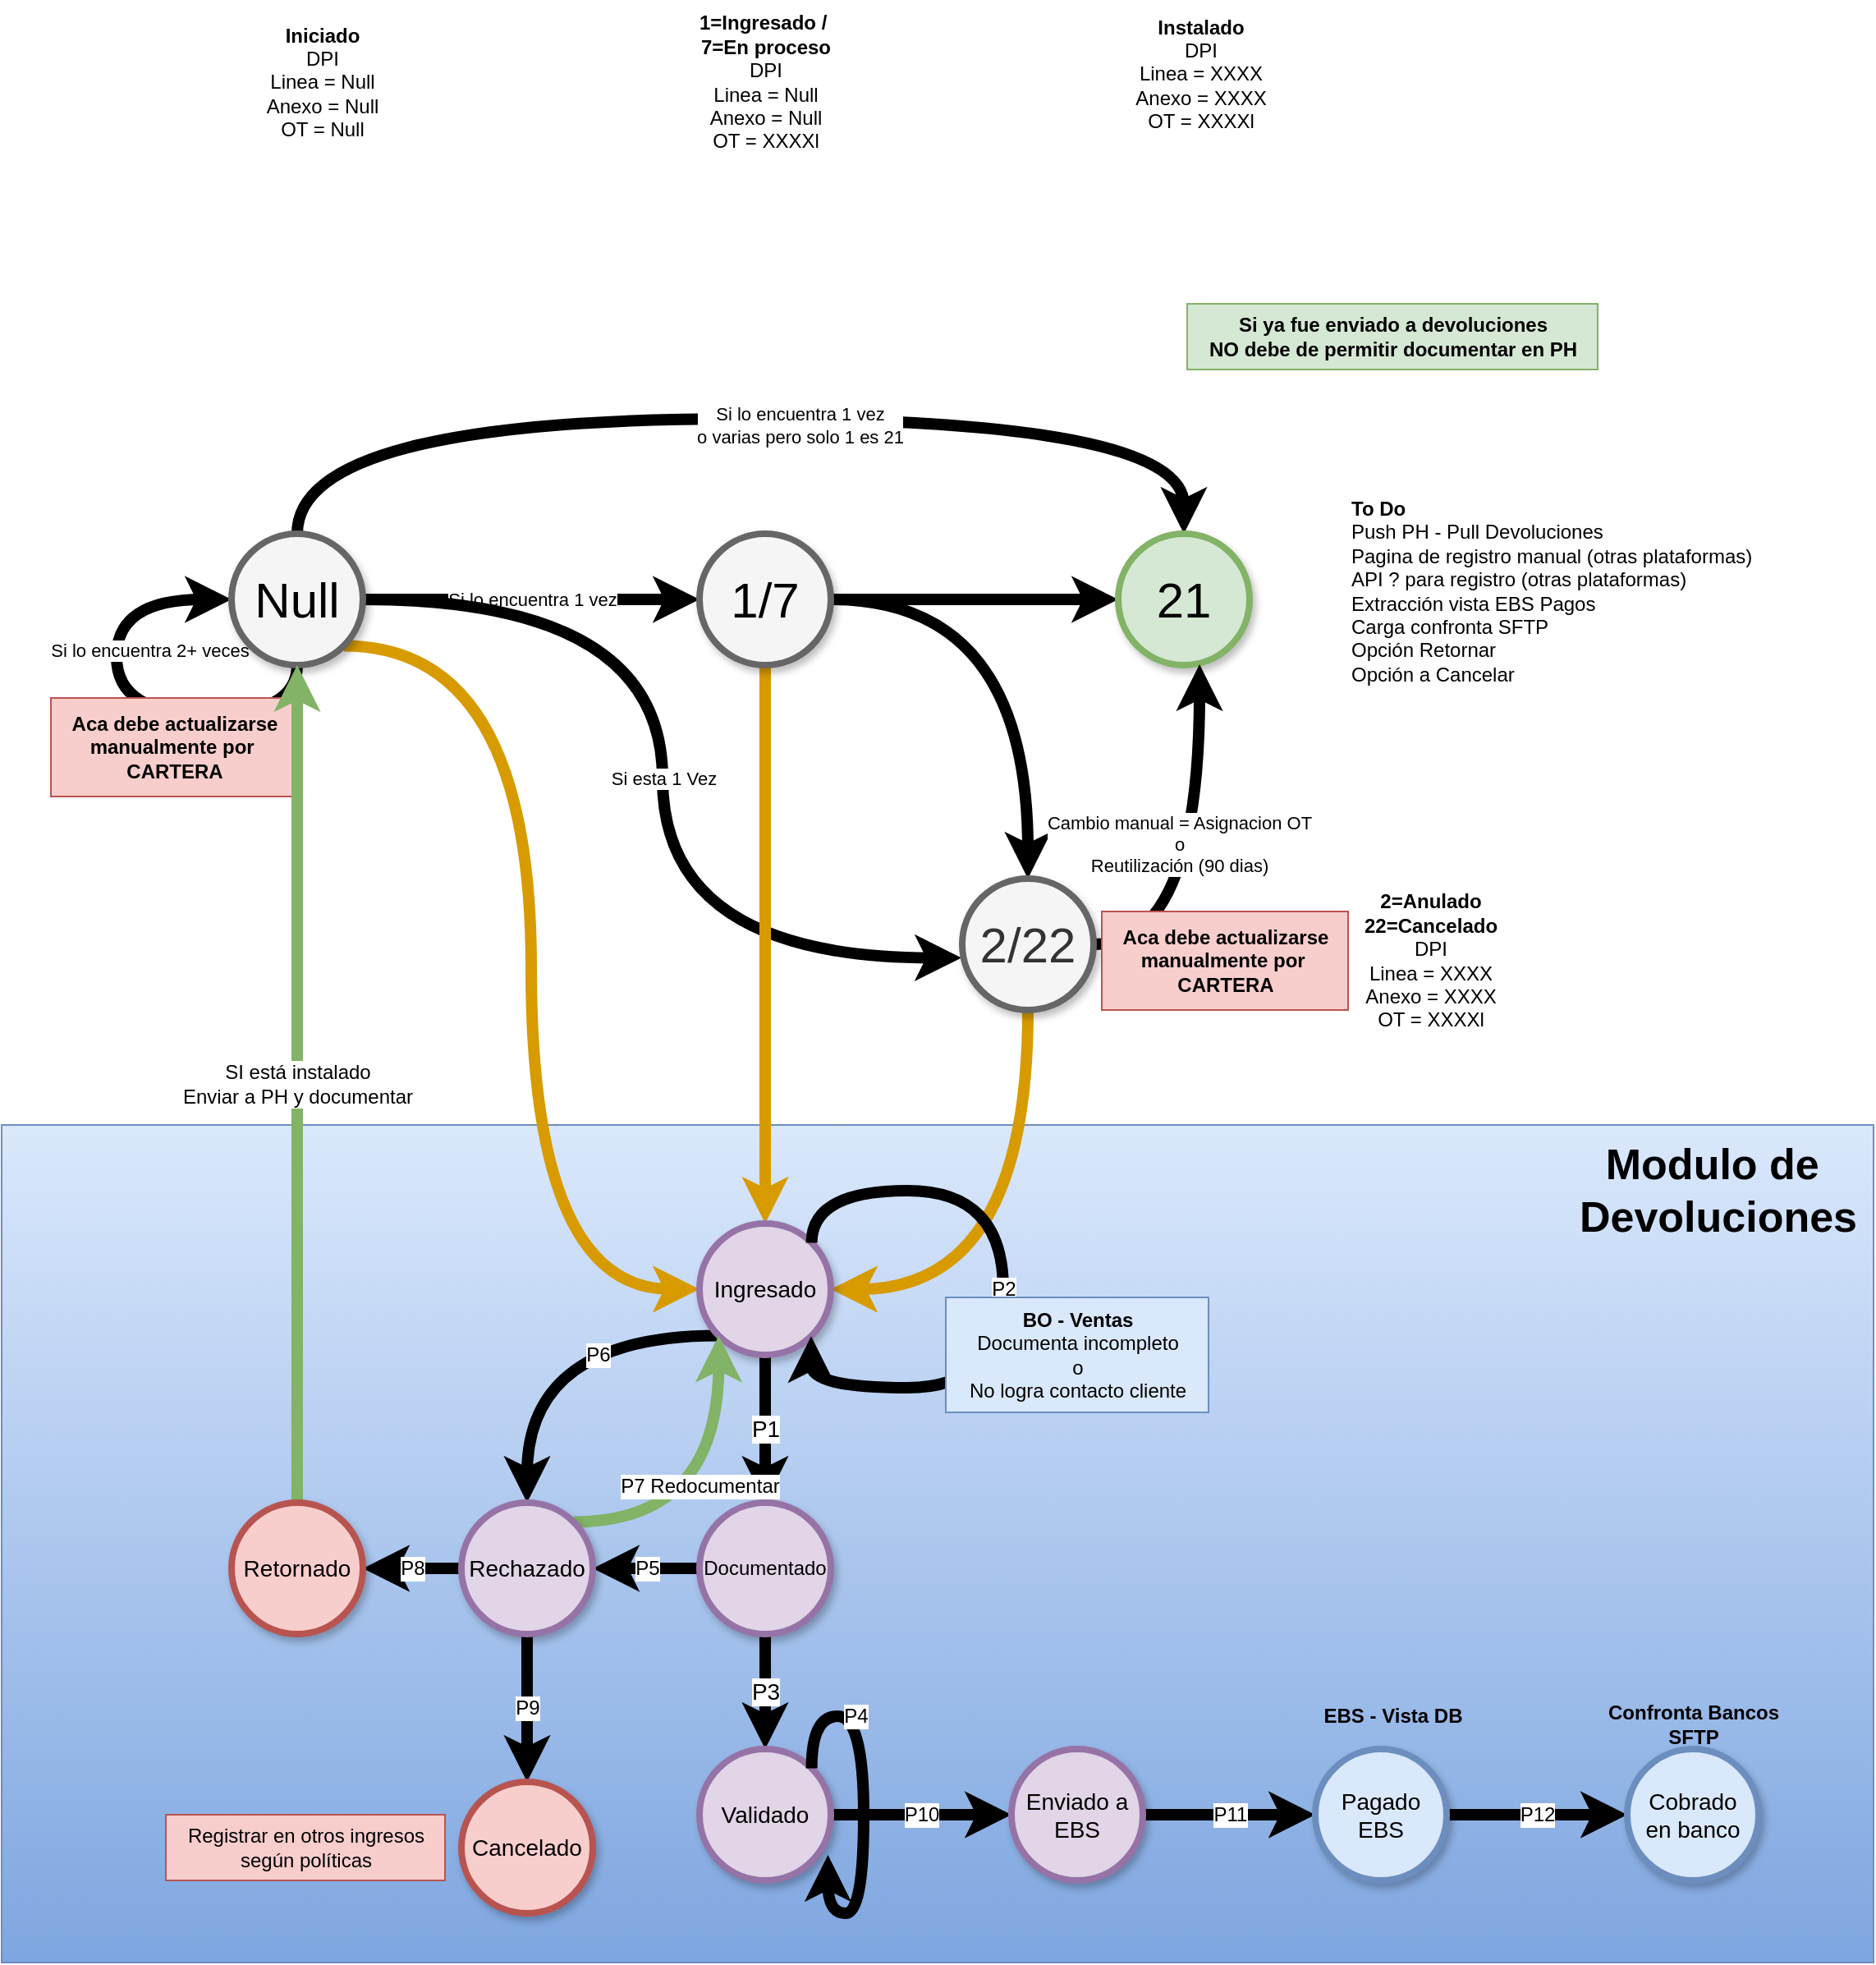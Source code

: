 <mxfile version="21.2.2" type="github" pages="2">
  <diagram name="WebAPP" id="ff44883e-f642-bcb2-894b-16b3d25a3f0b">
    <mxGraphModel dx="1480" dy="576" grid="1" gridSize="10" guides="1" tooltips="1" connect="1" arrows="1" fold="1" page="1" pageScale="1.5" pageWidth="1169" pageHeight="826" background="none" math="0" shadow="0">
      <root>
        <mxCell id="0" style=";html=1;" />
        <mxCell id="1" style=";html=1;" parent="0" />
        <mxCell id="mzNKhOPq8eZhNtrfXJca-65" value="" style="rounded=0;whiteSpace=wrap;html=1;fontSize=12;fillColor=#dae8fc;strokeColor=#6c8ebf;gradientColor=#7ea6e0;" parent="1" vertex="1">
          <mxGeometry x="30" y="750" width="1140" height="510" as="geometry" />
        </mxCell>
        <mxCell id="mzNKhOPq8eZhNtrfXJca-2" value="Si lo encuentra 1 vez" style="edgeStyle=orthogonalEdgeStyle;rounded=0;orthogonalLoop=1;jettySize=auto;html=1;strokeWidth=7;elbow=vertical;curved=1;" parent="1" source="f0bcc99304e6f5a-1" target="mzNKhOPq8eZhNtrfXJca-1" edge="1">
          <mxGeometry relative="1" as="geometry" />
        </mxCell>
        <mxCell id="mzNKhOPq8eZhNtrfXJca-8" value="Si lo encuentra 2+ veces" style="edgeStyle=orthogonalEdgeStyle;curved=1;rounded=0;orthogonalLoop=1;jettySize=auto;html=1;strokeWidth=7;elbow=vertical;entryX=0;entryY=0.5;entryDx=0;entryDy=0;exitX=0.5;exitY=1;exitDx=0;exitDy=0;" parent="1" source="f0bcc99304e6f5a-1" target="f0bcc99304e6f5a-1" edge="1">
          <mxGeometry x="0.28" y="-20" relative="1" as="geometry">
            <Array as="points">
              <mxPoint x="210" y="500" />
              <mxPoint x="100" y="500" />
              <mxPoint x="100" y="430" />
            </Array>
            <mxPoint as="offset" />
          </mxGeometry>
        </mxCell>
        <mxCell id="mzNKhOPq8eZhNtrfXJca-17" style="edgeStyle=orthogonalEdgeStyle;curved=1;rounded=0;orthogonalLoop=1;jettySize=auto;html=1;entryX=0.5;entryY=0;entryDx=0;entryDy=0;strokeWidth=7;elbow=vertical;" parent="1" source="f0bcc99304e6f5a-1" target="mzNKhOPq8eZhNtrfXJca-3" edge="1">
          <mxGeometry relative="1" as="geometry">
            <Array as="points">
              <mxPoint x="210" y="320" />
              <mxPoint x="750" y="320" />
            </Array>
          </mxGeometry>
        </mxCell>
        <mxCell id="mzNKhOPq8eZhNtrfXJca-18" value="Si lo encuentra 1 vez&lt;br&gt;o varias pero solo 1 es 21" style="edgeLabel;html=1;align=center;verticalAlign=middle;resizable=0;points=[];" parent="mzNKhOPq8eZhNtrfXJca-17" vertex="1" connectable="0">
          <mxGeometry x="0.109" y="-4" relative="1" as="geometry">
            <mxPoint x="-1" as="offset" />
          </mxGeometry>
        </mxCell>
        <mxCell id="mzNKhOPq8eZhNtrfXJca-23" value="Si esta 1 Vez" style="edgeStyle=orthogonalEdgeStyle;curved=1;rounded=0;orthogonalLoop=1;jettySize=auto;html=1;entryX=-0.006;entryY=0.603;entryDx=0;entryDy=0;entryPerimeter=0;strokeWidth=7;elbow=vertical;" parent="1" source="f0bcc99304e6f5a-1" target="mzNKhOPq8eZhNtrfXJca-21" edge="1">
          <mxGeometry relative="1" as="geometry" />
        </mxCell>
        <mxCell id="mzNKhOPq8eZhNtrfXJca-30" style="edgeStyle=orthogonalEdgeStyle;curved=1;rounded=0;orthogonalLoop=1;jettySize=auto;html=1;entryX=0;entryY=0.5;entryDx=0;entryDy=0;strokeWidth=7;elbow=vertical;exitX=1;exitY=1;exitDx=0;exitDy=0;fillColor=#ffe6cc;strokeColor=#d79b00;" parent="1" source="f0bcc99304e6f5a-1" target="mzNKhOPq8eZhNtrfXJca-27" edge="1">
          <mxGeometry relative="1" as="geometry" />
        </mxCell>
        <mxCell id="f0bcc99304e6f5a-1" value="Null" style="ellipse;whiteSpace=wrap;html=1;rounded=0;shadow=1;strokeColor=#666666;strokeWidth=4;fontSize=30;align=center;fillColor=#f5f5f5;" parent="1" vertex="1">
          <mxGeometry x="170" y="390" width="80" height="80" as="geometry" />
        </mxCell>
        <mxCell id="mzNKhOPq8eZhNtrfXJca-4" value="" style="edgeStyle=orthogonalEdgeStyle;curved=1;rounded=0;orthogonalLoop=1;jettySize=auto;html=1;strokeWidth=7;elbow=vertical;" parent="1" source="mzNKhOPq8eZhNtrfXJca-1" target="mzNKhOPq8eZhNtrfXJca-3" edge="1">
          <mxGeometry relative="1" as="geometry" />
        </mxCell>
        <mxCell id="mzNKhOPq8eZhNtrfXJca-22" value="" style="edgeStyle=orthogonalEdgeStyle;curved=1;rounded=0;orthogonalLoop=1;jettySize=auto;html=1;strokeWidth=7;elbow=vertical;" parent="1" source="mzNKhOPq8eZhNtrfXJca-1" target="mzNKhOPq8eZhNtrfXJca-21" edge="1">
          <mxGeometry relative="1" as="geometry" />
        </mxCell>
        <mxCell id="mzNKhOPq8eZhNtrfXJca-33" style="edgeStyle=orthogonalEdgeStyle;curved=1;rounded=0;orthogonalLoop=1;jettySize=auto;html=1;fontSize=14;strokeWidth=7;elbow=vertical;fillColor=#ffe6cc;strokeColor=#d79b00;" parent="1" source="mzNKhOPq8eZhNtrfXJca-1" target="mzNKhOPq8eZhNtrfXJca-27" edge="1">
          <mxGeometry relative="1" as="geometry" />
        </mxCell>
        <mxCell id="mzNKhOPq8eZhNtrfXJca-1" value="1/7" style="ellipse;whiteSpace=wrap;html=1;rounded=0;shadow=1;strokeColor=#666666;strokeWidth=4;fontSize=30;align=center;fillColor=#f5f5f5;" parent="1" vertex="1">
          <mxGeometry x="455" y="390" width="80" height="80" as="geometry" />
        </mxCell>
        <mxCell id="mzNKhOPq8eZhNtrfXJca-3" value="21" style="ellipse;whiteSpace=wrap;html=1;rounded=0;shadow=1;strokeColor=#82b366;strokeWidth=4;fontSize=30;align=center;fillColor=#d5e8d4;" parent="1" vertex="1">
          <mxGeometry x="710" y="390" width="80" height="80" as="geometry" />
        </mxCell>
        <mxCell id="mzNKhOPq8eZhNtrfXJca-5" value="&lt;b&gt;Iniciado&lt;br&gt;&lt;/b&gt;DPI&lt;br&gt;Linea = Null&lt;br&gt;Anexo = Null&lt;br&gt;OT = Null" style="text;html=1;align=center;verticalAlign=middle;resizable=0;points=[];autosize=1;strokeColor=none;fillColor=none;" parent="1" vertex="1">
          <mxGeometry x="180" y="70" width="90" height="90" as="geometry" />
        </mxCell>
        <mxCell id="mzNKhOPq8eZhNtrfXJca-6" value="&lt;b&gt;Instalado&lt;br&gt;&lt;/b&gt;DPI&lt;br&gt;Linea = XXXX&lt;br&gt;Anexo = XXXX&lt;br&gt;OT = XXXXl" style="text;html=1;align=center;verticalAlign=middle;resizable=0;points=[];autosize=1;strokeColor=none;fillColor=none;" parent="1" vertex="1">
          <mxGeometry x="710" y="65" width="100" height="90" as="geometry" />
        </mxCell>
        <mxCell id="mzNKhOPq8eZhNtrfXJca-11" value="&lt;b&gt;Aca debe actualizarse &lt;br&gt;manualmente por&amp;nbsp;&lt;br&gt;CARTERA&lt;br&gt;&lt;/b&gt;" style="text;html=1;align=center;verticalAlign=middle;resizable=0;points=[];autosize=1;strokeColor=#b85450;fillColor=#f8cecc;" parent="1" vertex="1">
          <mxGeometry x="60" y="490" width="150" height="60" as="geometry" />
        </mxCell>
        <mxCell id="mzNKhOPq8eZhNtrfXJca-15" value="&lt;b&gt;1=Ingresado /&amp;nbsp;&lt;br&gt;7=En proceso&lt;br&gt;&lt;/b&gt;DPI&lt;br&gt;Linea = Null&lt;br&gt;Anexo = Null&lt;br&gt;OT = XXXXl" style="text;html=1;align=center;verticalAlign=middle;resizable=0;points=[];autosize=1;strokeColor=none;fillColor=none;" parent="1" vertex="1">
          <mxGeometry x="445" y="65" width="100" height="100" as="geometry" />
        </mxCell>
        <mxCell id="mzNKhOPq8eZhNtrfXJca-19" value="&lt;b&gt;2=Anulado&lt;br&gt;22=Cancelado&lt;br&gt;&lt;/b&gt;DPI&lt;br&gt;Linea = XXXX&lt;br&gt;Anexo = XXXX&lt;br&gt;OT = XXXXl" style="text;html=1;align=center;verticalAlign=middle;resizable=0;points=[];autosize=1;strokeColor=none;fillColor=none;" parent="1" vertex="1">
          <mxGeometry x="850" y="600" width="100" height="100" as="geometry" />
        </mxCell>
        <mxCell id="mzNKhOPq8eZhNtrfXJca-25" style="edgeStyle=orthogonalEdgeStyle;curved=1;rounded=0;orthogonalLoop=1;jettySize=auto;html=1;entryX=0.619;entryY=0.994;entryDx=0;entryDy=0;entryPerimeter=0;strokeWidth=7;elbow=vertical;" parent="1" source="mzNKhOPq8eZhNtrfXJca-21" target="mzNKhOPq8eZhNtrfXJca-3" edge="1">
          <mxGeometry relative="1" as="geometry" />
        </mxCell>
        <mxCell id="mzNKhOPq8eZhNtrfXJca-26" value="Cambio manual = Asignacion OT&lt;br&gt;o&lt;br&gt;Reutilización (90 dias)" style="edgeLabel;html=1;align=center;verticalAlign=middle;resizable=0;points=[];" parent="mzNKhOPq8eZhNtrfXJca-25" vertex="1" connectable="0">
          <mxGeometry x="0.074" y="13" relative="1" as="geometry">
            <mxPoint as="offset" />
          </mxGeometry>
        </mxCell>
        <mxCell id="mzNKhOPq8eZhNtrfXJca-31" style="edgeStyle=orthogonalEdgeStyle;curved=1;rounded=0;orthogonalLoop=1;jettySize=auto;html=1;entryX=1;entryY=0.5;entryDx=0;entryDy=0;strokeWidth=7;elbow=vertical;exitX=0.5;exitY=1;exitDx=0;exitDy=0;fillColor=#ffe6cc;strokeColor=#d79b00;" parent="1" source="mzNKhOPq8eZhNtrfXJca-21" target="mzNKhOPq8eZhNtrfXJca-27" edge="1">
          <mxGeometry relative="1" as="geometry" />
        </mxCell>
        <mxCell id="mzNKhOPq8eZhNtrfXJca-21" value="2/22" style="ellipse;whiteSpace=wrap;html=1;rounded=0;shadow=1;strokeColor=#666666;strokeWidth=4;fontSize=30;align=center;fillColor=#f5f5f5;fontColor=#333333;" parent="1" vertex="1">
          <mxGeometry x="615" y="600" width="80" height="80" as="geometry" />
        </mxCell>
        <mxCell id="mzNKhOPq8eZhNtrfXJca-24" value="&lt;b&gt;Aca debe actualizarse &lt;br&gt;manualmente por&amp;nbsp;&lt;br&gt;CARTERA&lt;br&gt;&lt;/b&gt;" style="text;html=1;align=center;verticalAlign=middle;resizable=0;points=[];autosize=1;strokeColor=#b85450;fillColor=#f8cecc;" parent="1" vertex="1">
          <mxGeometry x="700" y="620" width="150" height="60" as="geometry" />
        </mxCell>
        <mxCell id="mzNKhOPq8eZhNtrfXJca-36" value="P1" style="edgeStyle=orthogonalEdgeStyle;curved=1;rounded=0;orthogonalLoop=1;jettySize=auto;html=1;fontSize=14;strokeWidth=7;elbow=vertical;" parent="1" source="mzNKhOPq8eZhNtrfXJca-27" target="mzNKhOPq8eZhNtrfXJca-35" edge="1">
          <mxGeometry relative="1" as="geometry" />
        </mxCell>
        <mxCell id="mzNKhOPq8eZhNtrfXJca-45" value="P6" style="edgeStyle=orthogonalEdgeStyle;curved=1;rounded=0;orthogonalLoop=1;jettySize=auto;html=1;fontSize=12;strokeWidth=7;elbow=vertical;exitX=0;exitY=1;exitDx=0;exitDy=0;entryX=0.5;entryY=0;entryDx=0;entryDy=0;" parent="1" source="mzNKhOPq8eZhNtrfXJca-27" target="mzNKhOPq8eZhNtrfXJca-44" edge="1">
          <mxGeometry x="-0.329" y="12" relative="1" as="geometry">
            <mxPoint x="210" y="480" as="targetPoint" />
            <mxPoint as="offset" />
          </mxGeometry>
        </mxCell>
        <mxCell id="mzNKhOPq8eZhNtrfXJca-27" value="Ingresado" style="ellipse;whiteSpace=wrap;html=1;rounded=0;shadow=1;strokeColor=#9673a6;strokeWidth=4;fontSize=14;align=center;fillColor=#e1d5e7;" parent="1" vertex="1">
          <mxGeometry x="455" y="810" width="80" height="80" as="geometry" />
        </mxCell>
        <mxCell id="mzNKhOPq8eZhNtrfXJca-32" value="&lt;b&gt;EBS - Vista DB&lt;/b&gt;" style="text;html=1;align=center;verticalAlign=middle;resizable=0;points=[];autosize=1;strokeColor=none;fillColor=none;" parent="1" vertex="1">
          <mxGeometry x="822" y="1095" width="110" height="30" as="geometry" />
        </mxCell>
        <mxCell id="mzNKhOPq8eZhNtrfXJca-39" value="P3" style="edgeStyle=orthogonalEdgeStyle;curved=1;rounded=0;orthogonalLoop=1;jettySize=auto;html=1;fontSize=14;strokeWidth=7;elbow=vertical;" parent="1" source="mzNKhOPq8eZhNtrfXJca-35" target="mzNKhOPq8eZhNtrfXJca-38" edge="1">
          <mxGeometry relative="1" as="geometry" />
        </mxCell>
        <mxCell id="mzNKhOPq8eZhNtrfXJca-46" value="P5&lt;br&gt;" style="edgeStyle=orthogonalEdgeStyle;curved=1;rounded=0;orthogonalLoop=1;jettySize=auto;html=1;fontSize=12;strokeWidth=7;elbow=vertical;" parent="1" source="mzNKhOPq8eZhNtrfXJca-35" target="mzNKhOPq8eZhNtrfXJca-44" edge="1">
          <mxGeometry relative="1" as="geometry" />
        </mxCell>
        <mxCell id="mzNKhOPq8eZhNtrfXJca-35" value="Documentado" style="ellipse;whiteSpace=wrap;html=1;rounded=0;shadow=1;strokeColor=#9673a6;strokeWidth=4;fontSize=12;align=center;fillColor=#e1d5e7;" parent="1" vertex="1">
          <mxGeometry x="455" y="980" width="80" height="80" as="geometry" />
        </mxCell>
        <mxCell id="mzNKhOPq8eZhNtrfXJca-48" value="P10" style="edgeStyle=orthogonalEdgeStyle;curved=1;rounded=0;orthogonalLoop=1;jettySize=auto;html=1;fontSize=12;strokeWidth=7;elbow=vertical;" parent="1" source="mzNKhOPq8eZhNtrfXJca-38" target="mzNKhOPq8eZhNtrfXJca-47" edge="1">
          <mxGeometry relative="1" as="geometry" />
        </mxCell>
        <mxCell id="mzNKhOPq8eZhNtrfXJca-38" value="Validado" style="ellipse;whiteSpace=wrap;html=1;rounded=0;shadow=1;strokeColor=#9673a6;strokeWidth=4;fontSize=14;align=center;fillColor=#e1d5e7;" parent="1" vertex="1">
          <mxGeometry x="455" y="1130" width="80" height="80" as="geometry" />
        </mxCell>
        <mxCell id="mzNKhOPq8eZhNtrfXJca-41" value="P2" style="edgeStyle=orthogonalEdgeStyle;curved=1;rounded=0;orthogonalLoop=1;jettySize=auto;html=1;fontSize=12;strokeWidth=7;elbow=vertical;exitX=1;exitY=0;exitDx=0;exitDy=0;" parent="1" source="mzNKhOPq8eZhNtrfXJca-27" target="mzNKhOPq8eZhNtrfXJca-27" edge="1">
          <mxGeometry relative="1" as="geometry">
            <Array as="points">
              <mxPoint x="523" y="790" />
              <mxPoint x="640" y="790" />
              <mxPoint x="640" y="910" />
              <mxPoint x="523" y="910" />
            </Array>
          </mxGeometry>
        </mxCell>
        <mxCell id="mzNKhOPq8eZhNtrfXJca-42" value="&lt;b&gt;BO - Ventas&lt;/b&gt;&lt;br&gt;Documenta incompleto&lt;br&gt;o&lt;br&gt;No logra contacto cliente" style="text;html=1;align=center;verticalAlign=middle;resizable=0;points=[];autosize=1;strokeColor=#6c8ebf;fillColor=#dae8fc;" parent="1" vertex="1">
          <mxGeometry x="605" y="855" width="160" height="70" as="geometry" />
        </mxCell>
        <mxCell id="mzNKhOPq8eZhNtrfXJca-53" value="P7 Redocumentar" style="edgeStyle=orthogonalEdgeStyle;curved=1;rounded=0;orthogonalLoop=1;jettySize=auto;html=1;entryX=0;entryY=1;entryDx=0;entryDy=0;fontSize=12;strokeWidth=7;elbow=vertical;fillColor=#d5e8d4;strokeColor=#82b366;exitX=1;exitY=0;exitDx=0;exitDy=0;" parent="1" source="mzNKhOPq8eZhNtrfXJca-44" target="mzNKhOPq8eZhNtrfXJca-27" edge="1">
          <mxGeometry x="-0.242" y="22" relative="1" as="geometry">
            <mxPoint as="offset" />
          </mxGeometry>
        </mxCell>
        <mxCell id="mzNKhOPq8eZhNtrfXJca-54" value="SI está instalado&lt;br&gt;Enviar a PH y documentar" style="edgeStyle=orthogonalEdgeStyle;curved=1;rounded=0;orthogonalLoop=1;jettySize=auto;html=1;fontSize=12;strokeWidth=7;elbow=vertical;fillColor=#d5e8d4;strokeColor=#82b366;exitX=0.5;exitY=0;exitDx=0;exitDy=0;" parent="1" source="mzNKhOPq8eZhNtrfXJca-60" target="f0bcc99304e6f5a-1" edge="1">
          <mxGeometry relative="1" as="geometry">
            <mxPoint x="140" y="930" as="sourcePoint" />
          </mxGeometry>
        </mxCell>
        <mxCell id="mzNKhOPq8eZhNtrfXJca-57" value="P9" style="edgeStyle=orthogonalEdgeStyle;curved=1;rounded=0;orthogonalLoop=1;jettySize=auto;html=1;fontSize=12;strokeWidth=7;elbow=vertical;" parent="1" source="mzNKhOPq8eZhNtrfXJca-44" target="mzNKhOPq8eZhNtrfXJca-56" edge="1">
          <mxGeometry relative="1" as="geometry" />
        </mxCell>
        <mxCell id="mzNKhOPq8eZhNtrfXJca-61" value="P8" style="edgeStyle=orthogonalEdgeStyle;curved=1;rounded=0;orthogonalLoop=1;jettySize=auto;html=1;fontSize=12;strokeWidth=7;elbow=vertical;" parent="1" source="mzNKhOPq8eZhNtrfXJca-44" target="mzNKhOPq8eZhNtrfXJca-60" edge="1">
          <mxGeometry relative="1" as="geometry" />
        </mxCell>
        <mxCell id="mzNKhOPq8eZhNtrfXJca-44" value="Rechazado" style="ellipse;whiteSpace=wrap;html=1;rounded=0;shadow=1;strokeColor=#9673a6;strokeWidth=4;fontSize=14;align=center;fillColor=#e1d5e7;" parent="1" vertex="1">
          <mxGeometry x="310" y="980" width="80" height="80" as="geometry" />
        </mxCell>
        <mxCell id="mzNKhOPq8eZhNtrfXJca-50" value="P11" style="edgeStyle=orthogonalEdgeStyle;curved=1;rounded=0;orthogonalLoop=1;jettySize=auto;html=1;fontSize=12;strokeWidth=7;elbow=vertical;" parent="1" source="mzNKhOPq8eZhNtrfXJca-47" target="mzNKhOPq8eZhNtrfXJca-49" edge="1">
          <mxGeometry relative="1" as="geometry" />
        </mxCell>
        <mxCell id="mzNKhOPq8eZhNtrfXJca-47" value="Enviado a&lt;br&gt;EBS" style="ellipse;whiteSpace=wrap;html=1;rounded=0;shadow=1;strokeColor=#9673a6;strokeWidth=4;fontSize=14;align=center;fillColor=#e1d5e7;" parent="1" vertex="1">
          <mxGeometry x="645" y="1130" width="80" height="80" as="geometry" />
        </mxCell>
        <mxCell id="mzNKhOPq8eZhNtrfXJca-52" value="P12" style="edgeStyle=orthogonalEdgeStyle;curved=1;rounded=0;orthogonalLoop=1;jettySize=auto;html=1;fontSize=12;strokeWidth=7;elbow=vertical;" parent="1" source="mzNKhOPq8eZhNtrfXJca-49" target="mzNKhOPq8eZhNtrfXJca-51" edge="1">
          <mxGeometry relative="1" as="geometry" />
        </mxCell>
        <mxCell id="mzNKhOPq8eZhNtrfXJca-49" value="Pagado&lt;br&gt;EBS" style="ellipse;whiteSpace=wrap;html=1;rounded=0;shadow=1;strokeColor=#6c8ebf;strokeWidth=4;fontSize=14;align=center;fillColor=#dae8fc;" parent="1" vertex="1">
          <mxGeometry x="830" y="1130" width="80" height="80" as="geometry" />
        </mxCell>
        <mxCell id="mzNKhOPq8eZhNtrfXJca-51" value="Cobrado&lt;br&gt;en banco" style="ellipse;whiteSpace=wrap;html=1;rounded=0;shadow=1;strokeColor=#6c8ebf;strokeWidth=4;fontSize=14;align=center;fillColor=#dae8fc;" parent="1" vertex="1">
          <mxGeometry x="1020" y="1130" width="80" height="80" as="geometry" />
        </mxCell>
        <mxCell id="mzNKhOPq8eZhNtrfXJca-55" value="&lt;b&gt;Si ya fue enviado a devoluciones&lt;br&gt;NO debe de permitir documentar en PH&lt;br&gt;&lt;/b&gt;" style="text;html=1;align=center;verticalAlign=middle;resizable=0;points=[];autosize=1;strokeColor=#82b366;fillColor=#d5e8d4;" parent="1" vertex="1">
          <mxGeometry x="752" y="250" width="250" height="40" as="geometry" />
        </mxCell>
        <mxCell id="mzNKhOPq8eZhNtrfXJca-56" value="Cancelado" style="ellipse;whiteSpace=wrap;html=1;rounded=0;shadow=1;strokeColor=#b85450;strokeWidth=4;fontSize=14;align=center;fillColor=#f8cecc;" parent="1" vertex="1">
          <mxGeometry x="310" y="1150" width="80" height="80" as="geometry" />
        </mxCell>
        <mxCell id="mzNKhOPq8eZhNtrfXJca-58" value="Registrar en otros ingresos&lt;br&gt;según políticas" style="text;html=1;align=center;verticalAlign=middle;resizable=0;points=[];autosize=1;strokeColor=#b85450;fillColor=#f8cecc;" parent="1" vertex="1">
          <mxGeometry x="130" y="1170" width="170" height="40" as="geometry" />
        </mxCell>
        <mxCell id="mzNKhOPq8eZhNtrfXJca-60" value="Retornado" style="ellipse;whiteSpace=wrap;html=1;rounded=0;shadow=1;strokeColor=#b85450;strokeWidth=4;fontSize=14;align=center;fillColor=#f8cecc;" parent="1" vertex="1">
          <mxGeometry x="170" y="980" width="80" height="80" as="geometry" />
        </mxCell>
        <mxCell id="mzNKhOPq8eZhNtrfXJca-63" value="P4" style="edgeStyle=orthogonalEdgeStyle;curved=1;rounded=0;orthogonalLoop=1;jettySize=auto;html=1;exitX=1;exitY=0;exitDx=0;exitDy=0;entryX=0.978;entryY=0.806;entryDx=0;entryDy=0;entryPerimeter=0;fontSize=12;strokeWidth=7;elbow=vertical;" parent="1" source="mzNKhOPq8eZhNtrfXJca-38" target="mzNKhOPq8eZhNtrfXJca-38" edge="1">
          <mxGeometry x="-0.514" relative="1" as="geometry">
            <mxPoint as="offset" />
          </mxGeometry>
        </mxCell>
        <mxCell id="mzNKhOPq8eZhNtrfXJca-64" value="&lt;b&gt;Confronta Bancos&lt;br&gt;SFTP&lt;br&gt;&lt;/b&gt;" style="text;html=1;align=center;verticalAlign=middle;resizable=0;points=[];autosize=1;strokeColor=none;fillColor=none;" parent="1" vertex="1">
          <mxGeometry x="995" y="1095" width="130" height="40" as="geometry" />
        </mxCell>
        <mxCell id="mzNKhOPq8eZhNtrfXJca-66" value="&lt;b style=&quot;font-size: 26px;&quot;&gt;Modulo de&amp;nbsp;&lt;br style=&quot;font-size: 26px;&quot;&gt;Devoluciones&lt;br style=&quot;font-size: 26px;&quot;&gt;&lt;/b&gt;" style="text;html=1;align=center;verticalAlign=middle;resizable=0;points=[];autosize=1;strokeColor=none;fillColor=none;fontSize=26;" parent="1" vertex="1">
          <mxGeometry x="980" y="750" width="190" height="80" as="geometry" />
        </mxCell>
        <mxCell id="Nd3YWGwwfsABiVmBmKkX-1" value="&lt;b&gt;To Do&lt;br&gt;&lt;/b&gt;Push PH - Pull Devoluciones&lt;br&gt;Pagina de registro manual (otras plataformas)&lt;br&gt;API ? para registro (otras plataformas)&lt;br&gt;Extracción vista EBS Pagos&lt;br&gt;Carga confronta SFTP&lt;br&gt;Opción Retornar&lt;br&gt;Opción a Cancelar" style="text;html=1;align=left;verticalAlign=middle;resizable=0;points=[];autosize=1;strokeColor=none;fillColor=none;" parent="1" vertex="1">
          <mxGeometry x="850" y="360" width="270" height="130" as="geometry" />
        </mxCell>
      </root>
    </mxGraphModel>
  </diagram>
  <diagram name="D2D" id="7GsRfICi5TfEiwfPUskk">
    <mxGraphModel dx="1346" dy="934" grid="1" gridSize="10" guides="1" tooltips="1" connect="1" arrows="1" fold="1" page="1" pageScale="1.5" pageWidth="1169" pageHeight="826" background="none" math="0" shadow="0">
      <root>
        <mxCell id="e2qXgatD526q3wwppXRh-0" style=";html=1;" />
        <mxCell id="e2qXgatD526q3wwppXRh-1" style=";html=1;" parent="e2qXgatD526q3wwppXRh-0" />
        <mxCell id="e2qXgatD526q3wwppXRh-2" value="" style="rounded=0;whiteSpace=wrap;html=1;fontSize=12;fillColor=#dae8fc;strokeColor=#6c8ebf;gradientColor=#7ea6e0;" vertex="1" parent="e2qXgatD526q3wwppXRh-1">
          <mxGeometry x="30" y="750" width="1140" height="510" as="geometry" />
        </mxCell>
        <mxCell id="e2qXgatD526q3wwppXRh-3" value="Si lo encuentra 1 vez" style="edgeStyle=orthogonalEdgeStyle;rounded=0;orthogonalLoop=1;jettySize=auto;html=1;strokeWidth=7;elbow=vertical;curved=1;" edge="1" parent="e2qXgatD526q3wwppXRh-1" source="e2qXgatD526q3wwppXRh-9" target="e2qXgatD526q3wwppXRh-13">
          <mxGeometry relative="1" as="geometry" />
        </mxCell>
        <mxCell id="e2qXgatD526q3wwppXRh-5" style="edgeStyle=orthogonalEdgeStyle;curved=1;rounded=0;orthogonalLoop=1;jettySize=auto;html=1;entryX=0.5;entryY=0;entryDx=0;entryDy=0;strokeWidth=7;elbow=vertical;" edge="1" parent="e2qXgatD526q3wwppXRh-1" source="e2qXgatD526q3wwppXRh-9" target="e2qXgatD526q3wwppXRh-14">
          <mxGeometry relative="1" as="geometry">
            <Array as="points">
              <mxPoint x="210" y="320" />
              <mxPoint x="750" y="320" />
            </Array>
          </mxGeometry>
        </mxCell>
        <mxCell id="e2qXgatD526q3wwppXRh-6" value="Si lo encuentra 1 vez&lt;br&gt;o varias pero solo 1 es 21" style="edgeLabel;html=1;align=center;verticalAlign=middle;resizable=0;points=[];" vertex="1" connectable="0" parent="e2qXgatD526q3wwppXRh-5">
          <mxGeometry x="0.109" y="-4" relative="1" as="geometry">
            <mxPoint x="-1" as="offset" />
          </mxGeometry>
        </mxCell>
        <mxCell id="e2qXgatD526q3wwppXRh-7" value="Si esta 1 Vez" style="edgeStyle=orthogonalEdgeStyle;curved=1;rounded=0;orthogonalLoop=1;jettySize=auto;html=1;entryX=-0.006;entryY=0.603;entryDx=0;entryDy=0;entryPerimeter=0;strokeWidth=7;elbow=vertical;" edge="1" parent="e2qXgatD526q3wwppXRh-1" source="e2qXgatD526q3wwppXRh-9" target="e2qXgatD526q3wwppXRh-23">
          <mxGeometry relative="1" as="geometry">
            <Array as="points">
              <mxPoint x="330" y="430" />
              <mxPoint x="330" y="648" />
            </Array>
          </mxGeometry>
        </mxCell>
        <mxCell id="e2qXgatD526q3wwppXRh-9" value="1" style="ellipse;whiteSpace=wrap;html=1;rounded=0;shadow=1;strokeColor=#666666;strokeWidth=4;fontSize=30;align=center;fillColor=#f5f5f5;" vertex="1" parent="e2qXgatD526q3wwppXRh-1">
          <mxGeometry x="170" y="390" width="80" height="80" as="geometry" />
        </mxCell>
        <mxCell id="e2qXgatD526q3wwppXRh-10" value="" style="edgeStyle=orthogonalEdgeStyle;curved=1;rounded=0;orthogonalLoop=1;jettySize=auto;html=1;strokeWidth=7;elbow=vertical;" edge="1" parent="e2qXgatD526q3wwppXRh-1" source="e2qXgatD526q3wwppXRh-13" target="e2qXgatD526q3wwppXRh-14">
          <mxGeometry relative="1" as="geometry" />
        </mxCell>
        <mxCell id="e2qXgatD526q3wwppXRh-11" value="" style="edgeStyle=orthogonalEdgeStyle;curved=1;rounded=0;orthogonalLoop=1;jettySize=auto;html=1;strokeWidth=7;elbow=vertical;" edge="1" parent="e2qXgatD526q3wwppXRh-1" source="e2qXgatD526q3wwppXRh-13" target="e2qXgatD526q3wwppXRh-23">
          <mxGeometry relative="1" as="geometry" />
        </mxCell>
        <mxCell id="e2qXgatD526q3wwppXRh-13" value="7" style="ellipse;whiteSpace=wrap;html=1;rounded=0;shadow=1;strokeColor=#666666;strokeWidth=4;fontSize=30;align=center;fillColor=#f5f5f5;" vertex="1" parent="e2qXgatD526q3wwppXRh-1">
          <mxGeometry x="455" y="390" width="80" height="80" as="geometry" />
        </mxCell>
        <mxCell id="e2qXgatD526q3wwppXRh-14" value="21" style="ellipse;whiteSpace=wrap;html=1;rounded=0;shadow=1;strokeColor=#82b366;strokeWidth=4;fontSize=30;align=center;fillColor=#d5e8d4;" vertex="1" parent="e2qXgatD526q3wwppXRh-1">
          <mxGeometry x="710" y="390" width="80" height="80" as="geometry" />
        </mxCell>
        <mxCell id="e2qXgatD526q3wwppXRh-15" value="&lt;b&gt;Iniciado&lt;br&gt;&lt;/b&gt;DPI&lt;br&gt;Linea = Null&lt;br&gt;Anexo = Null&lt;br&gt;OT = Null" style="text;html=1;align=center;verticalAlign=middle;resizable=0;points=[];autosize=1;strokeColor=none;fillColor=none;" vertex="1" parent="e2qXgatD526q3wwppXRh-1">
          <mxGeometry x="180" y="70" width="90" height="90" as="geometry" />
        </mxCell>
        <mxCell id="e2qXgatD526q3wwppXRh-16" value="&lt;b&gt;Instalado&lt;br&gt;&lt;/b&gt;DPI&lt;br&gt;Linea = XXXX&lt;br&gt;Anexo = XXXX&lt;br&gt;OT = XXXXl" style="text;html=1;align=center;verticalAlign=middle;resizable=0;points=[];autosize=1;strokeColor=none;fillColor=none;" vertex="1" parent="e2qXgatD526q3wwppXRh-1">
          <mxGeometry x="710" y="65" width="100" height="90" as="geometry" />
        </mxCell>
        <mxCell id="e2qXgatD526q3wwppXRh-18" value="&lt;b&gt;1=Ingresado /&amp;nbsp;&lt;br&gt;7=En proceso&lt;br&gt;&lt;/b&gt;DPI&lt;br&gt;Linea = Null&lt;br&gt;Anexo = Null&lt;br&gt;OT = XXXXl" style="text;html=1;align=center;verticalAlign=middle;resizable=0;points=[];autosize=1;strokeColor=none;fillColor=none;" vertex="1" parent="e2qXgatD526q3wwppXRh-1">
          <mxGeometry x="445" y="65" width="100" height="100" as="geometry" />
        </mxCell>
        <mxCell id="e2qXgatD526q3wwppXRh-19" value="&lt;b&gt;2=Anulado&lt;br&gt;22=Cancelado&lt;br&gt;&lt;/b&gt;DPI&lt;br&gt;Linea = XXXX&lt;br&gt;Anexo = XXXX&lt;br&gt;OT = XXXXl" style="text;html=1;align=center;verticalAlign=middle;resizable=0;points=[];autosize=1;strokeColor=none;fillColor=none;" vertex="1" parent="e2qXgatD526q3wwppXRh-1">
          <mxGeometry x="710" y="590" width="100" height="100" as="geometry" />
        </mxCell>
        <mxCell id="e2qXgatD526q3wwppXRh-22" style="edgeStyle=orthogonalEdgeStyle;curved=1;rounded=0;orthogonalLoop=1;jettySize=auto;html=1;entryX=1;entryY=0.5;entryDx=0;entryDy=0;strokeWidth=7;elbow=vertical;exitX=0.5;exitY=1;exitDx=0;exitDy=0;fillColor=#ffe6cc;strokeColor=#d79b00;" edge="1" parent="e2qXgatD526q3wwppXRh-1" source="e2qXgatD526q3wwppXRh-23" target="e2qXgatD526q3wwppXRh-27">
          <mxGeometry relative="1" as="geometry" />
        </mxCell>
        <mxCell id="e2qXgatD526q3wwppXRh-23" value="2/22" style="ellipse;whiteSpace=wrap;html=1;rounded=0;shadow=1;strokeColor=#666666;strokeWidth=4;fontSize=30;align=center;fillColor=#f5f5f5;fontColor=#333333;" vertex="1" parent="e2qXgatD526q3wwppXRh-1">
          <mxGeometry x="615" y="600" width="80" height="80" as="geometry" />
        </mxCell>
        <mxCell id="e2qXgatD526q3wwppXRh-25" value="" style="edgeStyle=orthogonalEdgeStyle;curved=1;rounded=0;orthogonalLoop=1;jettySize=auto;html=1;fontSize=14;strokeWidth=7;elbow=vertical;" edge="1" parent="e2qXgatD526q3wwppXRh-1" source="e2qXgatD526q3wwppXRh-27" target="e2qXgatD526q3wwppXRh-31">
          <mxGeometry relative="1" as="geometry" />
        </mxCell>
        <mxCell id="e2qXgatD526q3wwppXRh-26" value="Rechazo por instalado" style="edgeStyle=orthogonalEdgeStyle;curved=1;rounded=0;orthogonalLoop=1;jettySize=auto;html=1;fontSize=12;strokeWidth=7;elbow=vertical;exitX=0;exitY=1;exitDx=0;exitDy=0;entryX=0.5;entryY=0;entryDx=0;entryDy=0;" edge="1" parent="e2qXgatD526q3wwppXRh-1" source="e2qXgatD526q3wwppXRh-27" target="e2qXgatD526q3wwppXRh-40">
          <mxGeometry x="-0.329" y="12" relative="1" as="geometry">
            <mxPoint x="210" y="480" as="targetPoint" />
            <mxPoint as="offset" />
          </mxGeometry>
        </mxCell>
        <mxCell id="e2qXgatD526q3wwppXRh-27" value="Ingresado" style="ellipse;whiteSpace=wrap;html=1;rounded=0;shadow=1;strokeColor=#9673a6;strokeWidth=4;fontSize=14;align=center;fillColor=#e1d5e7;" vertex="1" parent="e2qXgatD526q3wwppXRh-1">
          <mxGeometry x="455" y="810" width="80" height="80" as="geometry" />
        </mxCell>
        <mxCell id="e2qXgatD526q3wwppXRh-28" value="&lt;b&gt;EBS - Vista DB&lt;/b&gt;" style="text;html=1;align=center;verticalAlign=middle;resizable=0;points=[];autosize=1;strokeColor=none;fillColor=none;" vertex="1" parent="e2qXgatD526q3wwppXRh-1">
          <mxGeometry x="822" y="1095" width="110" height="30" as="geometry" />
        </mxCell>
        <mxCell id="e2qXgatD526q3wwppXRh-29" value="" style="edgeStyle=orthogonalEdgeStyle;curved=1;rounded=0;orthogonalLoop=1;jettySize=auto;html=1;fontSize=14;strokeWidth=7;elbow=vertical;" edge="1" parent="e2qXgatD526q3wwppXRh-1" source="e2qXgatD526q3wwppXRh-31" target="e2qXgatD526q3wwppXRh-33">
          <mxGeometry relative="1" as="geometry" />
        </mxCell>
        <mxCell id="e2qXgatD526q3wwppXRh-30" style="edgeStyle=orthogonalEdgeStyle;curved=1;rounded=0;orthogonalLoop=1;jettySize=auto;html=1;fontSize=12;strokeWidth=7;elbow=vertical;" edge="1" parent="e2qXgatD526q3wwppXRh-1" source="e2qXgatD526q3wwppXRh-31" target="e2qXgatD526q3wwppXRh-40">
          <mxGeometry relative="1" as="geometry" />
        </mxCell>
        <mxCell id="e2qXgatD526q3wwppXRh-31" value="Documentado" style="ellipse;whiteSpace=wrap;html=1;rounded=0;shadow=1;strokeColor=#9673a6;strokeWidth=4;fontSize=12;align=center;fillColor=#e1d5e7;" vertex="1" parent="e2qXgatD526q3wwppXRh-1">
          <mxGeometry x="455" y="980" width="80" height="80" as="geometry" />
        </mxCell>
        <mxCell id="e2qXgatD526q3wwppXRh-32" value="" style="edgeStyle=orthogonalEdgeStyle;curved=1;rounded=0;orthogonalLoop=1;jettySize=auto;html=1;fontSize=12;strokeWidth=7;elbow=vertical;" edge="1" parent="e2qXgatD526q3wwppXRh-1" source="e2qXgatD526q3wwppXRh-33" target="e2qXgatD526q3wwppXRh-42">
          <mxGeometry relative="1" as="geometry" />
        </mxCell>
        <mxCell id="e2qXgatD526q3wwppXRh-33" value="Validado" style="ellipse;whiteSpace=wrap;html=1;rounded=0;shadow=1;strokeColor=#9673a6;strokeWidth=4;fontSize=14;align=center;fillColor=#e1d5e7;" vertex="1" parent="e2qXgatD526q3wwppXRh-1">
          <mxGeometry x="455" y="1130" width="80" height="80" as="geometry" />
        </mxCell>
        <mxCell id="e2qXgatD526q3wwppXRh-34" style="edgeStyle=orthogonalEdgeStyle;curved=1;rounded=0;orthogonalLoop=1;jettySize=auto;html=1;fontSize=12;strokeWidth=7;elbow=vertical;exitX=1;exitY=0;exitDx=0;exitDy=0;" edge="1" parent="e2qXgatD526q3wwppXRh-1" source="e2qXgatD526q3wwppXRh-27" target="e2qXgatD526q3wwppXRh-27">
          <mxGeometry relative="1" as="geometry">
            <Array as="points">
              <mxPoint x="523" y="790" />
              <mxPoint x="640" y="790" />
              <mxPoint x="640" y="910" />
              <mxPoint x="523" y="910" />
            </Array>
          </mxGeometry>
        </mxCell>
        <mxCell id="e2qXgatD526q3wwppXRh-35" value="&lt;b&gt;BO - Ventas&lt;/b&gt;&lt;br&gt;Documenta incompleto&lt;br&gt;o&lt;br&gt;No logra contacto cliente" style="text;html=1;align=center;verticalAlign=middle;resizable=0;points=[];autosize=1;strokeColor=#6c8ebf;fillColor=#dae8fc;" vertex="1" parent="e2qXgatD526q3wwppXRh-1">
          <mxGeometry x="605" y="855" width="160" height="70" as="geometry" />
        </mxCell>
        <mxCell id="e2qXgatD526q3wwppXRh-36" value="Redocumentar" style="edgeStyle=orthogonalEdgeStyle;curved=1;rounded=0;orthogonalLoop=1;jettySize=auto;html=1;entryX=0;entryY=1;entryDx=0;entryDy=0;fontSize=12;strokeWidth=7;elbow=vertical;fillColor=#d5e8d4;strokeColor=#82b366;exitX=1;exitY=0;exitDx=0;exitDy=0;" edge="1" parent="e2qXgatD526q3wwppXRh-1" source="e2qXgatD526q3wwppXRh-40" target="e2qXgatD526q3wwppXRh-27">
          <mxGeometry x="-0.242" y="22" relative="1" as="geometry">
            <mxPoint as="offset" />
          </mxGeometry>
        </mxCell>
        <mxCell id="e2qXgatD526q3wwppXRh-38" value="Cancelar" style="edgeStyle=orthogonalEdgeStyle;curved=1;rounded=0;orthogonalLoop=1;jettySize=auto;html=1;fontSize=12;strokeWidth=7;elbow=vertical;" edge="1" parent="e2qXgatD526q3wwppXRh-1" source="e2qXgatD526q3wwppXRh-40" target="e2qXgatD526q3wwppXRh-47">
          <mxGeometry relative="1" as="geometry" />
        </mxCell>
        <mxCell id="e2qXgatD526q3wwppXRh-39" value="" style="edgeStyle=orthogonalEdgeStyle;curved=1;rounded=0;orthogonalLoop=1;jettySize=auto;html=1;fontSize=12;strokeWidth=7;elbow=vertical;" edge="1" parent="e2qXgatD526q3wwppXRh-1" source="e2qXgatD526q3wwppXRh-40" target="e2qXgatD526q3wwppXRh-49">
          <mxGeometry relative="1" as="geometry" />
        </mxCell>
        <mxCell id="e2qXgatD526q3wwppXRh-40" value="Rechazado" style="ellipse;whiteSpace=wrap;html=1;rounded=0;shadow=1;strokeColor=#9673a6;strokeWidth=4;fontSize=14;align=center;fillColor=#e1d5e7;" vertex="1" parent="e2qXgatD526q3wwppXRh-1">
          <mxGeometry x="310" y="980" width="80" height="80" as="geometry" />
        </mxCell>
        <mxCell id="e2qXgatD526q3wwppXRh-41" value="" style="edgeStyle=orthogonalEdgeStyle;curved=1;rounded=0;orthogonalLoop=1;jettySize=auto;html=1;fontSize=12;strokeWidth=7;elbow=vertical;" edge="1" parent="e2qXgatD526q3wwppXRh-1" source="e2qXgatD526q3wwppXRh-42" target="e2qXgatD526q3wwppXRh-44">
          <mxGeometry relative="1" as="geometry" />
        </mxCell>
        <mxCell id="e2qXgatD526q3wwppXRh-42" value="Enviado a&lt;br&gt;EBS" style="ellipse;whiteSpace=wrap;html=1;rounded=0;shadow=1;strokeColor=#9673a6;strokeWidth=4;fontSize=14;align=center;fillColor=#e1d5e7;" vertex="1" parent="e2qXgatD526q3wwppXRh-1">
          <mxGeometry x="645" y="1130" width="80" height="80" as="geometry" />
        </mxCell>
        <mxCell id="e2qXgatD526q3wwppXRh-43" value="" style="edgeStyle=orthogonalEdgeStyle;curved=1;rounded=0;orthogonalLoop=1;jettySize=auto;html=1;fontSize=12;strokeWidth=7;elbow=vertical;" edge="1" parent="e2qXgatD526q3wwppXRh-1" source="e2qXgatD526q3wwppXRh-44" target="e2qXgatD526q3wwppXRh-45">
          <mxGeometry relative="1" as="geometry" />
        </mxCell>
        <mxCell id="e2qXgatD526q3wwppXRh-44" value="Pagado&lt;br&gt;EBS" style="ellipse;whiteSpace=wrap;html=1;rounded=0;shadow=1;strokeColor=#6c8ebf;strokeWidth=4;fontSize=14;align=center;fillColor=#dae8fc;" vertex="1" parent="e2qXgatD526q3wwppXRh-1">
          <mxGeometry x="830" y="1130" width="80" height="80" as="geometry" />
        </mxCell>
        <mxCell id="e2qXgatD526q3wwppXRh-45" value="Cobrado&lt;br&gt;en banco" style="ellipse;whiteSpace=wrap;html=1;rounded=0;shadow=1;strokeColor=#6c8ebf;strokeWidth=4;fontSize=14;align=center;fillColor=#dae8fc;" vertex="1" parent="e2qXgatD526q3wwppXRh-1">
          <mxGeometry x="1030" y="1130" width="80" height="80" as="geometry" />
        </mxCell>
        <mxCell id="e2qXgatD526q3wwppXRh-46" value="&lt;b&gt;Si ya fue enviado a devoluciones&lt;br&gt;NO debe de permitir documentar en PH&lt;br&gt;&lt;/b&gt;" style="text;html=1;align=center;verticalAlign=middle;resizable=0;points=[];autosize=1;strokeColor=#82b366;fillColor=#d5e8d4;" vertex="1" parent="e2qXgatD526q3wwppXRh-1">
          <mxGeometry x="870" y="110" width="250" height="40" as="geometry" />
        </mxCell>
        <mxCell id="e2qXgatD526q3wwppXRh-47" value="Cancelado" style="ellipse;whiteSpace=wrap;html=1;rounded=0;shadow=1;strokeColor=#b85450;strokeWidth=4;fontSize=14;align=center;fillColor=#f8cecc;" vertex="1" parent="e2qXgatD526q3wwppXRh-1">
          <mxGeometry x="310" y="1150" width="80" height="80" as="geometry" />
        </mxCell>
        <mxCell id="e2qXgatD526q3wwppXRh-48" value="Registrar en otros ingresos&lt;br&gt;según políticas" style="text;html=1;align=center;verticalAlign=middle;resizable=0;points=[];autosize=1;strokeColor=#b85450;fillColor=#f8cecc;" vertex="1" parent="e2qXgatD526q3wwppXRh-1">
          <mxGeometry x="130" y="1170" width="170" height="40" as="geometry" />
        </mxCell>
        <mxCell id="vXfHQEq4Pkx7PbZsdfd6-2" value="" style="edgeStyle=orthogonalEdgeStyle;curved=1;rounded=0;orthogonalLoop=1;jettySize=auto;html=1;fontSize=26;strokeWidth=7;elbow=vertical;" edge="1" parent="e2qXgatD526q3wwppXRh-1" source="e2qXgatD526q3wwppXRh-49" target="vXfHQEq4Pkx7PbZsdfd6-1">
          <mxGeometry relative="1" as="geometry" />
        </mxCell>
        <mxCell id="e2qXgatD526q3wwppXRh-49" value="Retornado" style="ellipse;whiteSpace=wrap;html=1;rounded=0;shadow=1;strokeColor=#b85450;strokeWidth=4;fontSize=14;align=center;fillColor=#f8cecc;" vertex="1" parent="e2qXgatD526q3wwppXRh-1">
          <mxGeometry x="170" y="980" width="80" height="80" as="geometry" />
        </mxCell>
        <mxCell id="e2qXgatD526q3wwppXRh-50" value="Reproceso" style="edgeStyle=orthogonalEdgeStyle;curved=1;rounded=0;orthogonalLoop=1;jettySize=auto;html=1;exitX=1;exitY=0;exitDx=0;exitDy=0;entryX=0.978;entryY=0.806;entryDx=0;entryDy=0;entryPerimeter=0;fontSize=12;strokeWidth=7;elbow=vertical;" edge="1" parent="e2qXgatD526q3wwppXRh-1" source="e2qXgatD526q3wwppXRh-33" target="e2qXgatD526q3wwppXRh-33">
          <mxGeometry x="-0.514" relative="1" as="geometry">
            <mxPoint as="offset" />
          </mxGeometry>
        </mxCell>
        <mxCell id="e2qXgatD526q3wwppXRh-51" value="&lt;b&gt;Confronta Bancos&lt;br&gt;SFTP&lt;br&gt;&lt;/b&gt;" style="text;html=1;align=center;verticalAlign=middle;resizable=0;points=[];autosize=1;strokeColor=none;fillColor=none;" vertex="1" parent="e2qXgatD526q3wwppXRh-1">
          <mxGeometry x="1005" y="1090" width="130" height="40" as="geometry" />
        </mxCell>
        <mxCell id="e2qXgatD526q3wwppXRh-52" value="&lt;b style=&quot;font-size: 26px;&quot;&gt;Modulo de&amp;nbsp;&lt;br style=&quot;font-size: 26px;&quot;&gt;Devoluciones&lt;br style=&quot;font-size: 26px;&quot;&gt;&lt;/b&gt;" style="text;html=1;align=center;verticalAlign=middle;resizable=0;points=[];autosize=1;strokeColor=none;fillColor=none;fontSize=26;" vertex="1" parent="e2qXgatD526q3wwppXRh-1">
          <mxGeometry x="980" y="750" width="190" height="80" as="geometry" />
        </mxCell>
        <mxCell id="vXfHQEq4Pkx7PbZsdfd6-1" value="Revivir Recibo" style="whiteSpace=wrap;html=1;fontSize=14;fillColor=#dae8fc;strokeColor=#6c8ebf;rounded=0;shadow=1;strokeWidth=4;" vertex="1" parent="e2qXgatD526q3wwppXRh-1">
          <mxGeometry x="150" y="559" width="120" height="60" as="geometry" />
        </mxCell>
      </root>
    </mxGraphModel>
  </diagram>
</mxfile>
